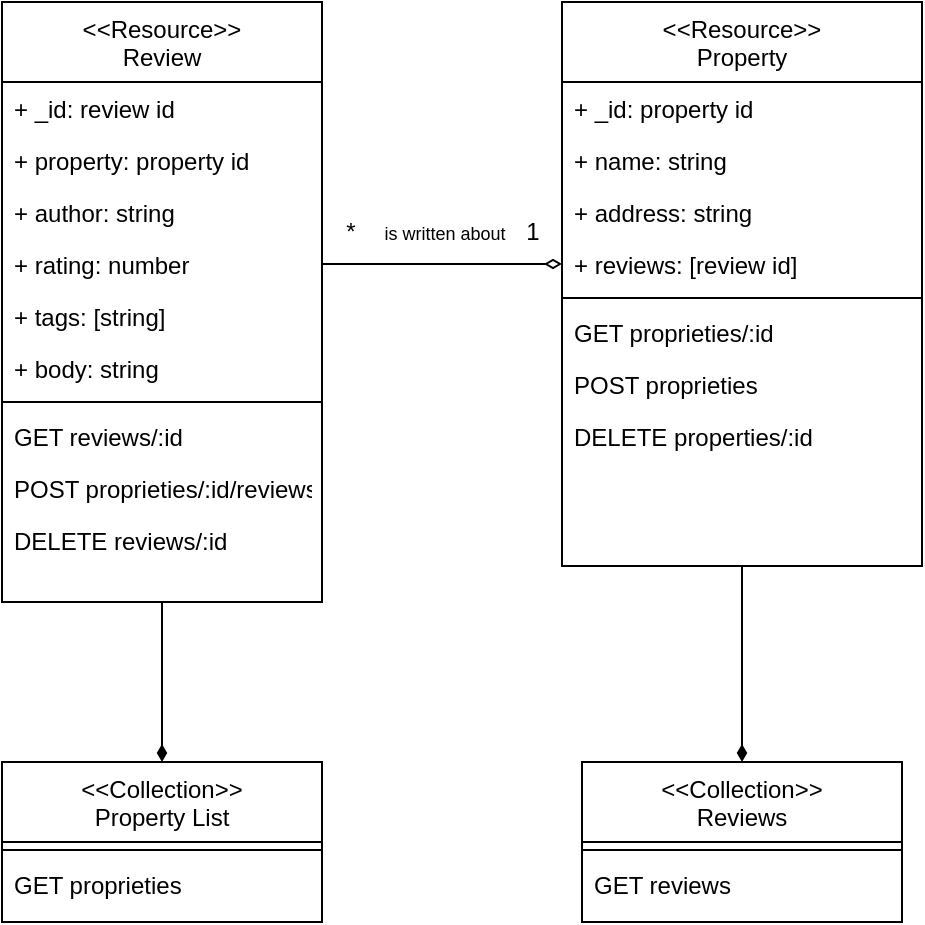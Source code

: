 <mxfile version="26.0.16">
  <diagram id="C5RBs43oDa-KdzZeNtuy" name="Page-1">
    <mxGraphModel dx="1193" dy="698" grid="1" gridSize="10" guides="1" tooltips="1" connect="1" arrows="1" fold="1" page="1" pageScale="1" pageWidth="827" pageHeight="1169" math="0" shadow="0">
      <root>
        <mxCell id="WIyWlLk6GJQsqaUBKTNV-0" />
        <mxCell id="WIyWlLk6GJQsqaUBKTNV-1" parent="WIyWlLk6GJQsqaUBKTNV-0" />
        <mxCell id="rmWG-FKRbKCzi3EER3ab-55" style="edgeStyle=orthogonalEdgeStyle;rounded=0;orthogonalLoop=1;jettySize=auto;html=1;endArrow=diamondThin;endFill=1;" edge="1" parent="WIyWlLk6GJQsqaUBKTNV-1" source="zkfFHV4jXpPFQw0GAbJ--17" target="rmWG-FKRbKCzi3EER3ab-33">
          <mxGeometry relative="1" as="geometry" />
        </mxCell>
        <mxCell id="zkfFHV4jXpPFQw0GAbJ--17" value="&lt;&lt;Resource&gt;&gt;&#xa;Property" style="swimlane;fontStyle=0;align=center;verticalAlign=top;childLayout=stackLayout;horizontal=1;startSize=40;horizontalStack=0;resizeParent=1;resizeLast=0;collapsible=1;marginBottom=0;rounded=0;shadow=0;strokeWidth=1;" parent="WIyWlLk6GJQsqaUBKTNV-1" vertex="1">
          <mxGeometry x="464" y="200" width="180" height="282" as="geometry">
            <mxRectangle x="550" y="140" width="160" height="26" as="alternateBounds" />
          </mxGeometry>
        </mxCell>
        <mxCell id="rmWG-FKRbKCzi3EER3ab-13" value="+ _id: property id" style="text;align=left;verticalAlign=top;spacingLeft=4;spacingRight=4;overflow=hidden;rotatable=0;points=[[0,0.5],[1,0.5]];portConstraint=eastwest;rounded=0;shadow=0;html=0;" vertex="1" parent="zkfFHV4jXpPFQw0GAbJ--17">
          <mxGeometry y="40" width="180" height="26" as="geometry" />
        </mxCell>
        <mxCell id="zkfFHV4jXpPFQw0GAbJ--20" value="+ name: string" style="text;align=left;verticalAlign=top;spacingLeft=4;spacingRight=4;overflow=hidden;rotatable=0;points=[[0,0.5],[1,0.5]];portConstraint=eastwest;rounded=0;shadow=0;html=0;" parent="zkfFHV4jXpPFQw0GAbJ--17" vertex="1">
          <mxGeometry y="66" width="180" height="26" as="geometry" />
        </mxCell>
        <mxCell id="rmWG-FKRbKCzi3EER3ab-12" value="+ address: string" style="text;align=left;verticalAlign=top;spacingLeft=4;spacingRight=4;overflow=hidden;rotatable=0;points=[[0,0.5],[1,0.5]];portConstraint=eastwest;rounded=0;shadow=0;html=0;" vertex="1" parent="zkfFHV4jXpPFQw0GAbJ--17">
          <mxGeometry y="92" width="180" height="26" as="geometry" />
        </mxCell>
        <mxCell id="rmWG-FKRbKCzi3EER3ab-14" value="+ reviews: [review id]" style="text;align=left;verticalAlign=top;spacingLeft=4;spacingRight=4;overflow=hidden;rotatable=0;points=[[0,0.5],[1,0.5]];portConstraint=eastwest;rounded=0;shadow=0;html=0;" vertex="1" parent="zkfFHV4jXpPFQw0GAbJ--17">
          <mxGeometry y="118" width="180" height="26" as="geometry" />
        </mxCell>
        <mxCell id="zkfFHV4jXpPFQw0GAbJ--23" value="" style="line;html=1;strokeWidth=1;align=left;verticalAlign=middle;spacingTop=-1;spacingLeft=3;spacingRight=3;rotatable=0;labelPosition=right;points=[];portConstraint=eastwest;" parent="zkfFHV4jXpPFQw0GAbJ--17" vertex="1">
          <mxGeometry y="144" width="180" height="8" as="geometry" />
        </mxCell>
        <mxCell id="rmWG-FKRbKCzi3EER3ab-43" value="GET proprieties/:id " style="text;align=left;verticalAlign=top;spacingLeft=4;spacingRight=4;overflow=hidden;rotatable=0;points=[[0,0.5],[1,0.5]];portConstraint=eastwest;rounded=0;shadow=0;html=0;" vertex="1" parent="zkfFHV4jXpPFQw0GAbJ--17">
          <mxGeometry y="152" width="180" height="26" as="geometry" />
        </mxCell>
        <mxCell id="rmWG-FKRbKCzi3EER3ab-41" value="POST proprieties " style="text;align=left;verticalAlign=top;spacingLeft=4;spacingRight=4;overflow=hidden;rotatable=0;points=[[0,0.5],[1,0.5]];portConstraint=eastwest;rounded=0;shadow=0;html=0;" vertex="1" parent="zkfFHV4jXpPFQw0GAbJ--17">
          <mxGeometry y="178" width="180" height="26" as="geometry" />
        </mxCell>
        <mxCell id="rmWG-FKRbKCzi3EER3ab-46" value="DELETE properties/:id" style="text;align=left;verticalAlign=top;spacingLeft=4;spacingRight=4;overflow=hidden;rotatable=0;points=[[0,0.5],[1,0.5]];portConstraint=eastwest;rounded=0;shadow=0;html=0;" vertex="1" parent="zkfFHV4jXpPFQw0GAbJ--17">
          <mxGeometry y="204" width="180" height="26" as="geometry" />
        </mxCell>
        <mxCell id="rmWG-FKRbKCzi3EER3ab-54" style="edgeStyle=orthogonalEdgeStyle;rounded=0;orthogonalLoop=1;jettySize=auto;html=1;endArrow=diamondThin;endFill=1;" edge="1" parent="WIyWlLk6GJQsqaUBKTNV-1" source="rmWG-FKRbKCzi3EER3ab-16" target="rmWG-FKRbKCzi3EER3ab-24">
          <mxGeometry relative="1" as="geometry" />
        </mxCell>
        <mxCell id="rmWG-FKRbKCzi3EER3ab-16" value="&lt;&lt;Resource&gt;&gt;&#xa;Review" style="swimlane;fontStyle=0;align=center;verticalAlign=top;childLayout=stackLayout;horizontal=1;startSize=40;horizontalStack=0;resizeParent=1;resizeLast=0;collapsible=1;marginBottom=0;rounded=0;shadow=0;strokeWidth=1;" vertex="1" parent="WIyWlLk6GJQsqaUBKTNV-1">
          <mxGeometry x="184" y="200" width="160" height="300" as="geometry">
            <mxRectangle x="550" y="140" width="160" height="26" as="alternateBounds" />
          </mxGeometry>
        </mxCell>
        <mxCell id="rmWG-FKRbKCzi3EER3ab-17" value="+ _id: review id" style="text;align=left;verticalAlign=top;spacingLeft=4;spacingRight=4;overflow=hidden;rotatable=0;points=[[0,0.5],[1,0.5]];portConstraint=eastwest;rounded=0;shadow=0;html=0;" vertex="1" parent="rmWG-FKRbKCzi3EER3ab-16">
          <mxGeometry y="40" width="160" height="26" as="geometry" />
        </mxCell>
        <mxCell id="rmWG-FKRbKCzi3EER3ab-18" value="+ property: property id" style="text;align=left;verticalAlign=top;spacingLeft=4;spacingRight=4;overflow=hidden;rotatable=0;points=[[0,0.5],[1,0.5]];portConstraint=eastwest;rounded=0;shadow=0;html=0;" vertex="1" parent="rmWG-FKRbKCzi3EER3ab-16">
          <mxGeometry y="66" width="160" height="26" as="geometry" />
        </mxCell>
        <mxCell id="rmWG-FKRbKCzi3EER3ab-19" value="+ author: string" style="text;align=left;verticalAlign=top;spacingLeft=4;spacingRight=4;overflow=hidden;rotatable=0;points=[[0,0.5],[1,0.5]];portConstraint=eastwest;rounded=0;shadow=0;html=0;" vertex="1" parent="rmWG-FKRbKCzi3EER3ab-16">
          <mxGeometry y="92" width="160" height="26" as="geometry" />
        </mxCell>
        <mxCell id="rmWG-FKRbKCzi3EER3ab-20" value="+ rating: number" style="text;align=left;verticalAlign=top;spacingLeft=4;spacingRight=4;overflow=hidden;rotatable=0;points=[[0,0.5],[1,0.5]];portConstraint=eastwest;rounded=0;shadow=0;html=0;" vertex="1" parent="rmWG-FKRbKCzi3EER3ab-16">
          <mxGeometry y="118" width="160" height="26" as="geometry" />
        </mxCell>
        <mxCell id="rmWG-FKRbKCzi3EER3ab-22" value="+ tags: [string]" style="text;align=left;verticalAlign=top;spacingLeft=4;spacingRight=4;overflow=hidden;rotatable=0;points=[[0,0.5],[1,0.5]];portConstraint=eastwest;rounded=0;shadow=0;html=0;" vertex="1" parent="rmWG-FKRbKCzi3EER3ab-16">
          <mxGeometry y="144" width="160" height="26" as="geometry" />
        </mxCell>
        <mxCell id="rmWG-FKRbKCzi3EER3ab-23" value="+ body: string" style="text;align=left;verticalAlign=top;spacingLeft=4;spacingRight=4;overflow=hidden;rotatable=0;points=[[0,0.5],[1,0.5]];portConstraint=eastwest;rounded=0;shadow=0;html=0;" vertex="1" parent="rmWG-FKRbKCzi3EER3ab-16">
          <mxGeometry y="170" width="160" height="26" as="geometry" />
        </mxCell>
        <mxCell id="rmWG-FKRbKCzi3EER3ab-21" value="" style="line;html=1;strokeWidth=1;align=left;verticalAlign=middle;spacingTop=-1;spacingLeft=3;spacingRight=3;rotatable=0;labelPosition=right;points=[];portConstraint=eastwest;" vertex="1" parent="rmWG-FKRbKCzi3EER3ab-16">
          <mxGeometry y="196" width="160" height="8" as="geometry" />
        </mxCell>
        <mxCell id="rmWG-FKRbKCzi3EER3ab-42" value="GET reviews/:id " style="text;align=left;verticalAlign=top;spacingLeft=4;spacingRight=4;overflow=hidden;rotatable=0;points=[[0,0.5],[1,0.5]];portConstraint=eastwest;rounded=0;shadow=0;html=0;" vertex="1" parent="rmWG-FKRbKCzi3EER3ab-16">
          <mxGeometry y="204" width="160" height="26" as="geometry" />
        </mxCell>
        <mxCell id="rmWG-FKRbKCzi3EER3ab-44" value="POST proprieties/:id/reviews " style="text;align=left;verticalAlign=top;spacingLeft=4;spacingRight=4;overflow=hidden;rotatable=0;points=[[0,0.5],[1,0.5]];portConstraint=eastwest;rounded=0;shadow=0;html=0;" vertex="1" parent="rmWG-FKRbKCzi3EER3ab-16">
          <mxGeometry y="230" width="160" height="26" as="geometry" />
        </mxCell>
        <mxCell id="rmWG-FKRbKCzi3EER3ab-47" value="DELETE reviews/:id" style="text;align=left;verticalAlign=top;spacingLeft=4;spacingRight=4;overflow=hidden;rotatable=0;points=[[0,0.5],[1,0.5]];portConstraint=eastwest;rounded=0;shadow=0;html=0;" vertex="1" parent="rmWG-FKRbKCzi3EER3ab-16">
          <mxGeometry y="256" width="160" height="26" as="geometry" />
        </mxCell>
        <mxCell id="rmWG-FKRbKCzi3EER3ab-24" value="&lt;&lt;Collection&gt;&gt;&#xa;Property List" style="swimlane;fontStyle=0;align=center;verticalAlign=top;childLayout=stackLayout;horizontal=1;startSize=40;horizontalStack=0;resizeParent=1;resizeLast=0;collapsible=1;marginBottom=0;rounded=0;shadow=0;strokeWidth=1;" vertex="1" parent="WIyWlLk6GJQsqaUBKTNV-1">
          <mxGeometry x="184" y="580" width="160" height="80" as="geometry">
            <mxRectangle x="550" y="140" width="160" height="26" as="alternateBounds" />
          </mxGeometry>
        </mxCell>
        <mxCell id="rmWG-FKRbKCzi3EER3ab-31" value="" style="line;html=1;strokeWidth=1;align=left;verticalAlign=middle;spacingTop=-1;spacingLeft=3;spacingRight=3;rotatable=0;labelPosition=right;points=[];portConstraint=eastwest;" vertex="1" parent="rmWG-FKRbKCzi3EER3ab-24">
          <mxGeometry y="40" width="160" height="8" as="geometry" />
        </mxCell>
        <mxCell id="rmWG-FKRbKCzi3EER3ab-39" value="GET proprieties " style="text;align=left;verticalAlign=top;spacingLeft=4;spacingRight=4;overflow=hidden;rotatable=0;points=[[0,0.5],[1,0.5]];portConstraint=eastwest;rounded=0;shadow=0;html=0;" vertex="1" parent="rmWG-FKRbKCzi3EER3ab-24">
          <mxGeometry y="48" width="160" height="26" as="geometry" />
        </mxCell>
        <mxCell id="rmWG-FKRbKCzi3EER3ab-33" value="&lt;&lt;Collection&gt;&gt;&#xa;Reviews" style="swimlane;fontStyle=0;align=center;verticalAlign=top;childLayout=stackLayout;horizontal=1;startSize=40;horizontalStack=0;resizeParent=1;resizeLast=0;collapsible=1;marginBottom=0;rounded=0;shadow=0;strokeWidth=1;" vertex="1" parent="WIyWlLk6GJQsqaUBKTNV-1">
          <mxGeometry x="474" y="580" width="160" height="80" as="geometry">
            <mxRectangle x="550" y="140" width="160" height="26" as="alternateBounds" />
          </mxGeometry>
        </mxCell>
        <mxCell id="rmWG-FKRbKCzi3EER3ab-34" value="" style="line;html=1;strokeWidth=1;align=left;verticalAlign=middle;spacingTop=-1;spacingLeft=3;spacingRight=3;rotatable=0;labelPosition=right;points=[];portConstraint=eastwest;" vertex="1" parent="rmWG-FKRbKCzi3EER3ab-33">
          <mxGeometry y="40" width="160" height="8" as="geometry" />
        </mxCell>
        <mxCell id="rmWG-FKRbKCzi3EER3ab-36" value="GET reviews" style="text;align=left;verticalAlign=top;spacingLeft=4;spacingRight=4;overflow=hidden;rotatable=0;points=[[0,0.5],[1,0.5]];portConstraint=eastwest;rounded=0;shadow=0;html=0;" vertex="1" parent="rmWG-FKRbKCzi3EER3ab-33">
          <mxGeometry y="48" width="160" height="26" as="geometry" />
        </mxCell>
        <mxCell id="rmWG-FKRbKCzi3EER3ab-50" style="edgeStyle=orthogonalEdgeStyle;rounded=0;orthogonalLoop=1;jettySize=auto;html=1;exitX=1;exitY=0.5;exitDx=0;exitDy=0;entryX=0;entryY=0.5;entryDx=0;entryDy=0;endArrow=diamondThin;endFill=0;" edge="1" parent="WIyWlLk6GJQsqaUBKTNV-1" source="rmWG-FKRbKCzi3EER3ab-20" target="rmWG-FKRbKCzi3EER3ab-14">
          <mxGeometry relative="1" as="geometry" />
        </mxCell>
        <mxCell id="rmWG-FKRbKCzi3EER3ab-51" value="&lt;font style=&quot;font-size: 9px;&quot;&gt;is written about&lt;/font&gt;" style="edgeLabel;html=1;align=center;verticalAlign=middle;resizable=0;points=[];" vertex="1" connectable="0" parent="rmWG-FKRbKCzi3EER3ab-50">
          <mxGeometry x="0.86" y="1" relative="1" as="geometry">
            <mxPoint x="-51" y="-15" as="offset" />
          </mxGeometry>
        </mxCell>
        <mxCell id="rmWG-FKRbKCzi3EER3ab-52" value="*" style="text;html=1;align=center;verticalAlign=middle;resizable=0;points=[];autosize=1;strokeColor=none;fillColor=none;" vertex="1" parent="WIyWlLk6GJQsqaUBKTNV-1">
          <mxGeometry x="343" y="300" width="30" height="30" as="geometry" />
        </mxCell>
        <mxCell id="rmWG-FKRbKCzi3EER3ab-53" value="1" style="text;html=1;align=center;verticalAlign=middle;resizable=0;points=[];autosize=1;strokeColor=none;fillColor=none;" vertex="1" parent="WIyWlLk6GJQsqaUBKTNV-1">
          <mxGeometry x="434" y="300" width="30" height="30" as="geometry" />
        </mxCell>
      </root>
    </mxGraphModel>
  </diagram>
</mxfile>
